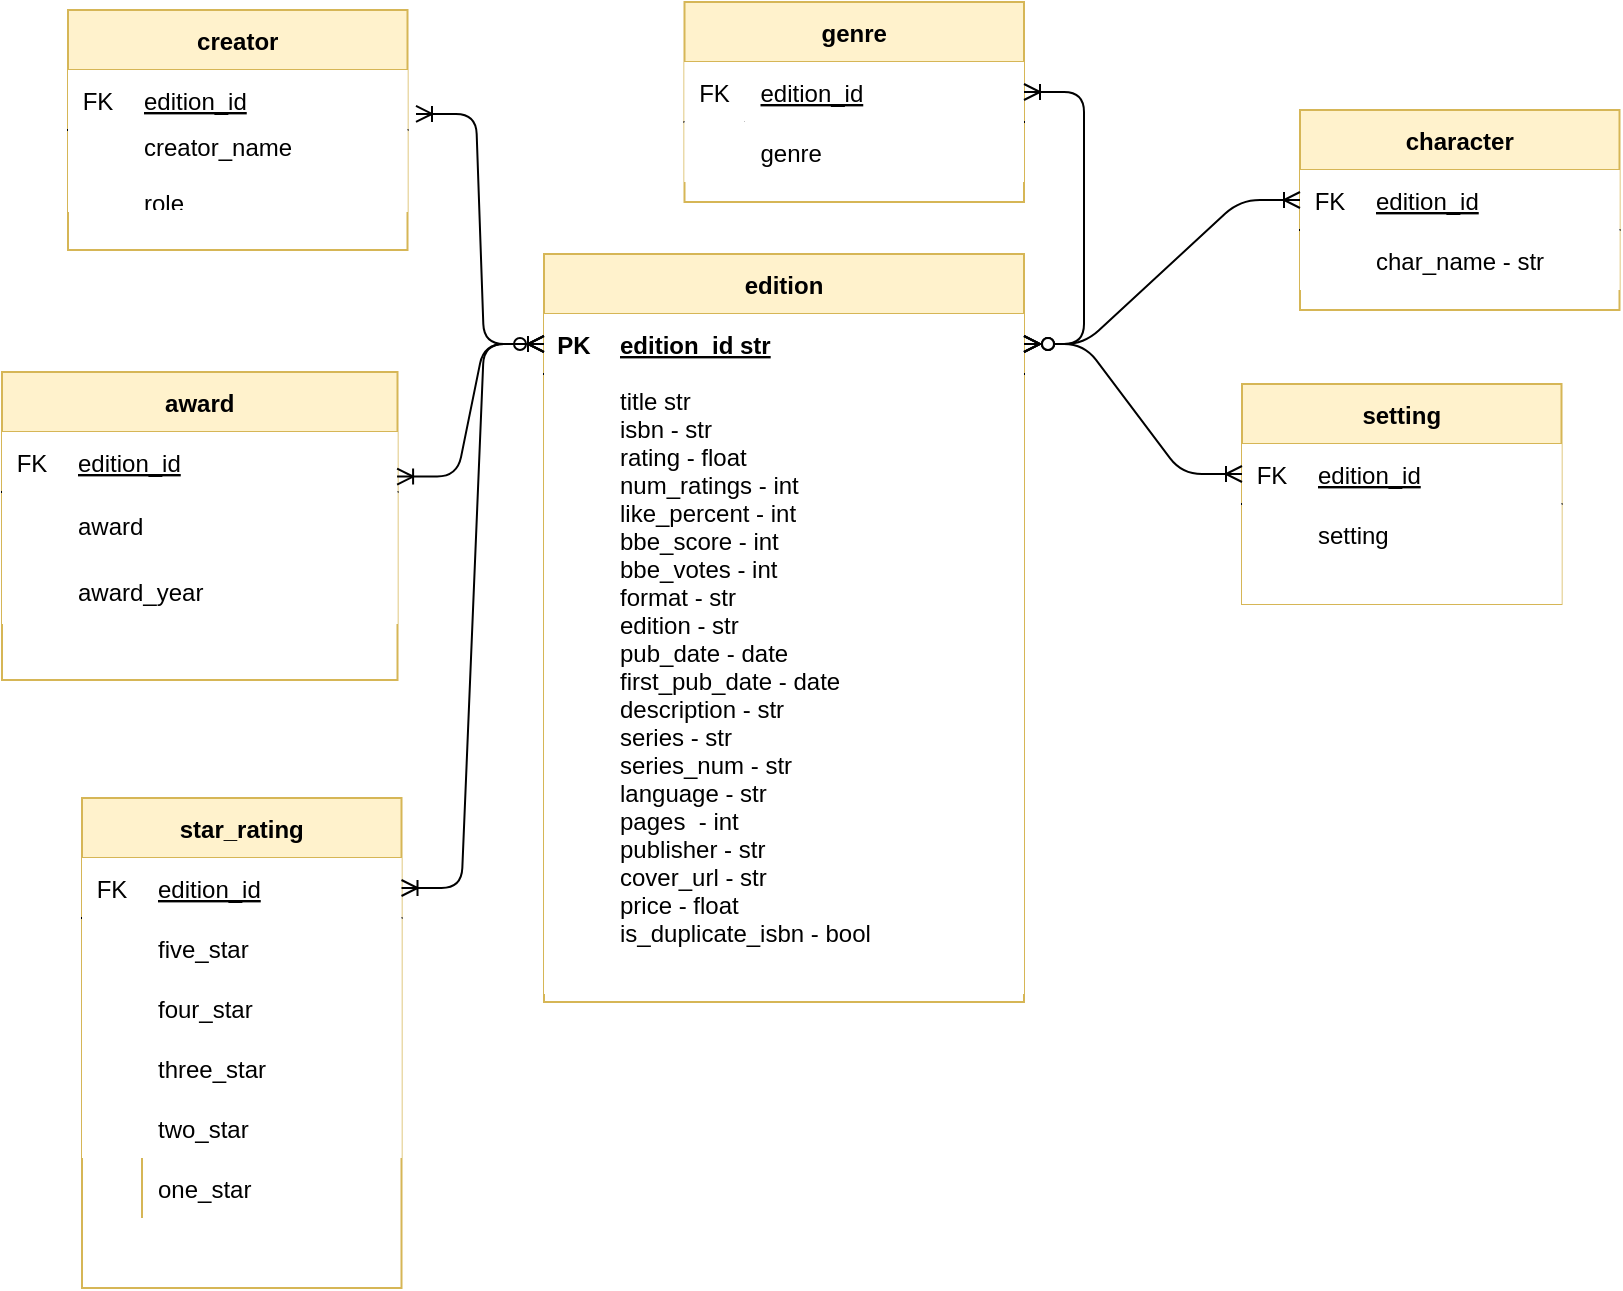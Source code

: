 <mxfile version="21.6.7" type="github">
  <diagram id="R2lEEEUBdFMjLlhIrx00" name="Page-1">
    <mxGraphModel dx="462" dy="1048" grid="0" gridSize="10" guides="1" tooltips="1" connect="1" arrows="1" fold="1" page="0" pageScale="1" pageWidth="850" pageHeight="1100" math="0" shadow="0" extFonts="Permanent Marker^https://fonts.googleapis.com/css?family=Permanent+Marker">
      <root>
        <mxCell id="0" />
        <mxCell id="1" parent="0" />
        <mxCell id="C-vyLk0tnHw3VtMMgP7b-1" value="" style="edgeStyle=entityRelationEdgeStyle;endArrow=ERzeroToMany;startArrow=ERoneToMany;endFill=1;startFill=0;entryX=0;entryY=0.5;entryDx=0;entryDy=0;exitX=1.025;exitY=0.733;exitDx=0;exitDy=0;exitPerimeter=0;" parent="1" source="uuvdcwY7xm3CegUsN7c4-60" target="C-vyLk0tnHw3VtMMgP7b-3" edge="1">
          <mxGeometry width="100" height="100" relative="1" as="geometry">
            <mxPoint x="340" y="720" as="sourcePoint" />
            <mxPoint x="440" y="620" as="targetPoint" />
          </mxGeometry>
        </mxCell>
        <mxCell id="C-vyLk0tnHw3VtMMgP7b-2" value="edition" style="shape=table;startSize=30;container=1;collapsible=1;childLayout=tableLayout;fixedRows=1;rowLines=0;fontStyle=1;align=center;resizeLast=1;fillColor=#fff2cc;strokeColor=#d6b656;" parent="1" vertex="1">
          <mxGeometry x="458" y="90" width="240" height="374" as="geometry" />
        </mxCell>
        <mxCell id="C-vyLk0tnHw3VtMMgP7b-3" value="" style="shape=partialRectangle;collapsible=0;dropTarget=0;pointerEvents=0;points=[[0,0.5],[1,0.5]];portConstraint=eastwest;top=0;left=0;right=0;bottom=1;" parent="C-vyLk0tnHw3VtMMgP7b-2" vertex="1">
          <mxGeometry y="30" width="240" height="30" as="geometry" />
        </mxCell>
        <mxCell id="C-vyLk0tnHw3VtMMgP7b-4" value="PK" style="shape=partialRectangle;overflow=hidden;connectable=0;top=0;left=0;bottom=0;right=0;fontStyle=1;" parent="C-vyLk0tnHw3VtMMgP7b-3" vertex="1">
          <mxGeometry width="30" height="30" as="geometry">
            <mxRectangle width="30" height="30" as="alternateBounds" />
          </mxGeometry>
        </mxCell>
        <mxCell id="C-vyLk0tnHw3VtMMgP7b-5" value="edition_id str" style="shape=partialRectangle;overflow=hidden;connectable=0;top=0;left=0;bottom=0;right=0;align=left;spacingLeft=6;fontStyle=5;" parent="C-vyLk0tnHw3VtMMgP7b-3" vertex="1">
          <mxGeometry x="30" width="210" height="30" as="geometry">
            <mxRectangle width="210" height="30" as="alternateBounds" />
          </mxGeometry>
        </mxCell>
        <mxCell id="C-vyLk0tnHw3VtMMgP7b-9" value="" style="shape=partialRectangle;collapsible=0;dropTarget=0;pointerEvents=0;points=[[0,0.5],[1,0.5]];portConstraint=eastwest;top=0;left=0;right=0;bottom=0;" parent="C-vyLk0tnHw3VtMMgP7b-2" vertex="1">
          <mxGeometry y="60" width="240" height="310" as="geometry" />
        </mxCell>
        <mxCell id="C-vyLk0tnHw3VtMMgP7b-10" value="" style="shape=partialRectangle;overflow=hidden;connectable=0;top=0;left=0;bottom=0;right=0;" parent="C-vyLk0tnHw3VtMMgP7b-9" vertex="1">
          <mxGeometry width="30" height="310" as="geometry">
            <mxRectangle width="30" height="310" as="alternateBounds" />
          </mxGeometry>
        </mxCell>
        <mxCell id="C-vyLk0tnHw3VtMMgP7b-11" value="title str&#xa;isbn - str&#xa;rating - float&#xa;num_ratings - int&#xa;like_percent - int&#xa;bbe_score - int&#xa;bbe_votes - int&#xa;format - str&#xa;edition - str&#xa;pub_date - date&#xa;first_pub_date - date&#xa;description - str&#xa;series - str&#xa;series_num - str&#xa;language - str&#xa;pages  - int&#xa;publisher - str&#xa;cover_url - str&#xa;price - float&#xa;is_duplicate_isbn - bool" style="shape=partialRectangle;overflow=hidden;connectable=0;top=0;left=0;bottom=0;right=0;align=left;spacingLeft=6;verticalAlign=top;" parent="C-vyLk0tnHw3VtMMgP7b-9" vertex="1">
          <mxGeometry x="30" width="210" height="310" as="geometry">
            <mxRectangle width="210" height="310" as="alternateBounds" />
          </mxGeometry>
        </mxCell>
        <mxCell id="C-vyLk0tnHw3VtMMgP7b-23" value="creator" style="shape=table;startSize=30;container=1;collapsible=1;childLayout=tableLayout;fixedRows=1;rowLines=0;fontStyle=1;align=center;resizeLast=1;fillColor=#fff2cc;strokeColor=#d6b656;" parent="1" vertex="1">
          <mxGeometry x="220" y="-32" width="169.75" height="120" as="geometry" />
        </mxCell>
        <mxCell id="uuvdcwY7xm3CegUsN7c4-60" style="shape=partialRectangle;collapsible=0;dropTarget=0;pointerEvents=0;points=[[0,0.5],[1,0.5]];portConstraint=eastwest;top=0;left=0;right=0;bottom=1;" parent="C-vyLk0tnHw3VtMMgP7b-23" vertex="1">
          <mxGeometry y="30" width="169.75" height="30" as="geometry" />
        </mxCell>
        <mxCell id="uuvdcwY7xm3CegUsN7c4-61" value="FK" style="shape=partialRectangle;overflow=hidden;connectable=0;top=0;left=0;bottom=0;right=0;fontStyle=0;" parent="uuvdcwY7xm3CegUsN7c4-60" vertex="1">
          <mxGeometry width="30" height="30" as="geometry">
            <mxRectangle width="30" height="30" as="alternateBounds" />
          </mxGeometry>
        </mxCell>
        <mxCell id="uuvdcwY7xm3CegUsN7c4-62" value="edition_id" style="shape=partialRectangle;overflow=hidden;connectable=0;top=0;left=0;bottom=0;right=0;align=left;spacingLeft=6;fontStyle=4;" parent="uuvdcwY7xm3CegUsN7c4-60" vertex="1">
          <mxGeometry x="30" width="139.75" height="30" as="geometry">
            <mxRectangle width="139.75" height="30" as="alternateBounds" />
          </mxGeometry>
        </mxCell>
        <mxCell id="C-vyLk0tnHw3VtMMgP7b-27" value="" style="shape=partialRectangle;collapsible=0;dropTarget=0;pointerEvents=0;points=[[0,0.5],[1,0.5]];portConstraint=eastwest;top=0;left=0;right=0;bottom=0;" parent="C-vyLk0tnHw3VtMMgP7b-23" vertex="1">
          <mxGeometry y="60" width="169.75" height="41" as="geometry" />
        </mxCell>
        <mxCell id="C-vyLk0tnHw3VtMMgP7b-28" value="" style="shape=partialRectangle;overflow=hidden;connectable=0;top=0;left=0;bottom=0;right=0;" parent="C-vyLk0tnHw3VtMMgP7b-27" vertex="1">
          <mxGeometry width="30" height="41" as="geometry">
            <mxRectangle width="30" height="41" as="alternateBounds" />
          </mxGeometry>
        </mxCell>
        <mxCell id="C-vyLk0tnHw3VtMMgP7b-29" value="creator_name&#xa;&#xa;role" style="shape=partialRectangle;overflow=hidden;connectable=0;top=0;left=0;bottom=0;right=0;align=left;spacingLeft=6;" parent="C-vyLk0tnHw3VtMMgP7b-27" vertex="1">
          <mxGeometry x="30" width="139.75" height="41" as="geometry">
            <mxRectangle width="139.75" height="41" as="alternateBounds" />
          </mxGeometry>
        </mxCell>
        <mxCell id="YFGoI8jdiH5YfzTE92s3-36" value="genre" style="shape=table;startSize=30;container=1;collapsible=1;childLayout=tableLayout;fixedRows=1;rowLines=0;fontStyle=1;align=center;resizeLast=1;fillColor=#fff2cc;strokeColor=#d6b656;" parent="1" vertex="1">
          <mxGeometry x="528.25" y="-36" width="169.75" height="100" as="geometry" />
        </mxCell>
        <mxCell id="YFGoI8jdiH5YfzTE92s3-37" value="" style="shape=partialRectangle;collapsible=0;dropTarget=0;pointerEvents=0;points=[[0,0.5],[1,0.5]];portConstraint=eastwest;top=0;left=0;right=0;bottom=1;" parent="YFGoI8jdiH5YfzTE92s3-36" vertex="1">
          <mxGeometry y="30" width="169.75" height="30" as="geometry" />
        </mxCell>
        <mxCell id="YFGoI8jdiH5YfzTE92s3-38" value="FK" style="shape=partialRectangle;overflow=hidden;connectable=0;top=0;left=0;bottom=0;right=0;fontStyle=0;" parent="YFGoI8jdiH5YfzTE92s3-37" vertex="1">
          <mxGeometry width="30" height="30" as="geometry">
            <mxRectangle width="30" height="30" as="alternateBounds" />
          </mxGeometry>
        </mxCell>
        <mxCell id="YFGoI8jdiH5YfzTE92s3-39" value="edition_id" style="shape=partialRectangle;overflow=hidden;connectable=0;top=0;left=0;bottom=0;right=0;align=left;spacingLeft=6;fontStyle=4;" parent="YFGoI8jdiH5YfzTE92s3-37" vertex="1">
          <mxGeometry x="30" width="139.75" height="30" as="geometry">
            <mxRectangle width="139.75" height="30" as="alternateBounds" />
          </mxGeometry>
        </mxCell>
        <mxCell id="YFGoI8jdiH5YfzTE92s3-40" value="" style="shape=partialRectangle;collapsible=0;dropTarget=0;pointerEvents=0;points=[[0,0.5],[1,0.5]];portConstraint=eastwest;top=0;left=0;right=0;bottom=0;" parent="YFGoI8jdiH5YfzTE92s3-36" vertex="1">
          <mxGeometry y="60" width="169.75" height="30" as="geometry" />
        </mxCell>
        <mxCell id="YFGoI8jdiH5YfzTE92s3-41" value="" style="shape=partialRectangle;overflow=hidden;connectable=0;top=0;left=0;bottom=0;right=0;" parent="YFGoI8jdiH5YfzTE92s3-40" vertex="1">
          <mxGeometry width="30" height="30" as="geometry">
            <mxRectangle width="30" height="30" as="alternateBounds" />
          </mxGeometry>
        </mxCell>
        <mxCell id="YFGoI8jdiH5YfzTE92s3-42" value="genre" style="shape=partialRectangle;overflow=hidden;connectable=0;top=0;left=0;bottom=0;right=0;align=left;spacingLeft=6;" parent="YFGoI8jdiH5YfzTE92s3-40" vertex="1">
          <mxGeometry x="30" width="139.75" height="30" as="geometry">
            <mxRectangle width="139.75" height="30" as="alternateBounds" />
          </mxGeometry>
        </mxCell>
        <mxCell id="YFGoI8jdiH5YfzTE92s3-52" value="character" style="shape=table;startSize=30;container=1;collapsible=1;childLayout=tableLayout;fixedRows=1;rowLines=0;fontStyle=1;align=center;resizeLast=1;fillColor=#fff2cc;strokeColor=#d6b656;" parent="1" vertex="1">
          <mxGeometry x="836" y="18" width="159.75" height="100" as="geometry" />
        </mxCell>
        <mxCell id="YFGoI8jdiH5YfzTE92s3-53" value="" style="shape=partialRectangle;collapsible=0;dropTarget=0;pointerEvents=0;points=[[0,0.5],[1,0.5]];portConstraint=eastwest;top=0;left=0;right=0;bottom=1;" parent="YFGoI8jdiH5YfzTE92s3-52" vertex="1">
          <mxGeometry y="30" width="159.75" height="30" as="geometry" />
        </mxCell>
        <mxCell id="YFGoI8jdiH5YfzTE92s3-54" value="FK" style="shape=partialRectangle;overflow=hidden;connectable=0;top=0;left=0;bottom=0;right=0;fontStyle=0;" parent="YFGoI8jdiH5YfzTE92s3-53" vertex="1">
          <mxGeometry width="30" height="30" as="geometry">
            <mxRectangle width="30" height="30" as="alternateBounds" />
          </mxGeometry>
        </mxCell>
        <mxCell id="YFGoI8jdiH5YfzTE92s3-55" value="edition_id" style="shape=partialRectangle;overflow=hidden;connectable=0;top=0;left=0;bottom=0;right=0;align=left;spacingLeft=6;fontStyle=4;" parent="YFGoI8jdiH5YfzTE92s3-53" vertex="1">
          <mxGeometry x="30" width="129.75" height="30" as="geometry">
            <mxRectangle width="129.75" height="30" as="alternateBounds" />
          </mxGeometry>
        </mxCell>
        <mxCell id="YFGoI8jdiH5YfzTE92s3-56" value="" style="shape=partialRectangle;collapsible=0;dropTarget=0;pointerEvents=0;points=[[0,0.5],[1,0.5]];portConstraint=eastwest;top=0;left=0;right=0;bottom=0;" parent="YFGoI8jdiH5YfzTE92s3-52" vertex="1">
          <mxGeometry y="60" width="159.75" height="30" as="geometry" />
        </mxCell>
        <mxCell id="YFGoI8jdiH5YfzTE92s3-57" value="" style="shape=partialRectangle;overflow=hidden;connectable=0;top=0;left=0;bottom=0;right=0;" parent="YFGoI8jdiH5YfzTE92s3-56" vertex="1">
          <mxGeometry width="30" height="30" as="geometry">
            <mxRectangle width="30" height="30" as="alternateBounds" />
          </mxGeometry>
        </mxCell>
        <mxCell id="YFGoI8jdiH5YfzTE92s3-58" value="char_name - str" style="shape=partialRectangle;overflow=hidden;connectable=0;top=0;left=0;bottom=0;right=0;align=left;spacingLeft=6;" parent="YFGoI8jdiH5YfzTE92s3-56" vertex="1">
          <mxGeometry x="30" width="129.75" height="30" as="geometry">
            <mxRectangle width="129.75" height="30" as="alternateBounds" />
          </mxGeometry>
        </mxCell>
        <mxCell id="YFGoI8jdiH5YfzTE92s3-81" value="" style="group" parent="1" vertex="1" connectable="0">
          <mxGeometry x="187" y="149" width="197.75" height="184" as="geometry" />
        </mxCell>
        <mxCell id="YFGoI8jdiH5YfzTE92s3-19" value="award" style="shape=table;startSize=30;container=1;collapsible=1;childLayout=tableLayout;fixedRows=1;rowLines=0;fontStyle=1;align=center;resizeLast=1;fillColor=#fff2cc;strokeColor=#d6b656;" parent="YFGoI8jdiH5YfzTE92s3-81" vertex="1">
          <mxGeometry width="197.75" height="154" as="geometry" />
        </mxCell>
        <mxCell id="uuvdcwY7xm3CegUsN7c4-63" style="shape=partialRectangle;collapsible=0;dropTarget=0;pointerEvents=0;points=[[0,0.5],[1,0.5]];portConstraint=eastwest;top=0;left=0;right=0;bottom=1;" parent="YFGoI8jdiH5YfzTE92s3-19" vertex="1">
          <mxGeometry y="30" width="197.75" height="30" as="geometry" />
        </mxCell>
        <mxCell id="uuvdcwY7xm3CegUsN7c4-64" value="FK" style="shape=partialRectangle;overflow=hidden;connectable=0;top=0;left=0;bottom=0;right=0;fontStyle=0;" parent="uuvdcwY7xm3CegUsN7c4-63" vertex="1">
          <mxGeometry width="30" height="30" as="geometry">
            <mxRectangle width="30" height="30" as="alternateBounds" />
          </mxGeometry>
        </mxCell>
        <mxCell id="uuvdcwY7xm3CegUsN7c4-65" value="edition_id" style="shape=partialRectangle;overflow=hidden;connectable=0;top=0;left=0;bottom=0;right=0;align=left;spacingLeft=6;fontStyle=4;" parent="uuvdcwY7xm3CegUsN7c4-63" vertex="1">
          <mxGeometry x="30" width="167.75" height="30" as="geometry">
            <mxRectangle width="167.75" height="30" as="alternateBounds" />
          </mxGeometry>
        </mxCell>
        <mxCell id="YFGoI8jdiH5YfzTE92s3-23" value="" style="shape=partialRectangle;collapsible=0;dropTarget=0;pointerEvents=0;points=[[0,0.5],[1,0.5]];portConstraint=eastwest;top=0;left=0;right=0;bottom=0;" parent="YFGoI8jdiH5YfzTE92s3-19" vertex="1">
          <mxGeometry y="60" width="197.75" height="33" as="geometry" />
        </mxCell>
        <mxCell id="YFGoI8jdiH5YfzTE92s3-24" value="" style="shape=partialRectangle;overflow=hidden;connectable=0;top=0;left=0;bottom=0;right=0;" parent="YFGoI8jdiH5YfzTE92s3-23" vertex="1">
          <mxGeometry width="30" height="33" as="geometry">
            <mxRectangle width="30" height="33" as="alternateBounds" />
          </mxGeometry>
        </mxCell>
        <mxCell id="YFGoI8jdiH5YfzTE92s3-25" value="award" style="shape=partialRectangle;overflow=hidden;connectable=0;top=0;left=0;bottom=0;right=0;align=left;spacingLeft=6;" parent="YFGoI8jdiH5YfzTE92s3-23" vertex="1">
          <mxGeometry x="30" width="167.75" height="33" as="geometry">
            <mxRectangle width="167.75" height="33" as="alternateBounds" />
          </mxGeometry>
        </mxCell>
        <mxCell id="uuvdcwY7xm3CegUsN7c4-66" style="shape=partialRectangle;collapsible=0;dropTarget=0;pointerEvents=0;points=[[0,0.5],[1,0.5]];portConstraint=eastwest;top=0;left=0;right=0;bottom=0;" parent="YFGoI8jdiH5YfzTE92s3-19" vertex="1">
          <mxGeometry y="93" width="197.75" height="33" as="geometry" />
        </mxCell>
        <mxCell id="uuvdcwY7xm3CegUsN7c4-67" style="shape=partialRectangle;overflow=hidden;connectable=0;top=0;left=0;bottom=0;right=0;" parent="uuvdcwY7xm3CegUsN7c4-66" vertex="1">
          <mxGeometry width="30" height="33" as="geometry">
            <mxRectangle width="30" height="33" as="alternateBounds" />
          </mxGeometry>
        </mxCell>
        <mxCell id="uuvdcwY7xm3CegUsN7c4-68" value="award_year" style="shape=partialRectangle;overflow=hidden;connectable=0;top=0;left=0;bottom=0;right=0;align=left;spacingLeft=6;" parent="uuvdcwY7xm3CegUsN7c4-66" vertex="1">
          <mxGeometry x="30" width="167.75" height="33" as="geometry">
            <mxRectangle width="167.75" height="33" as="alternateBounds" />
          </mxGeometry>
        </mxCell>
        <mxCell id="AO1zrGgT2cooBu88k1n--1" value="setting" style="shape=table;startSize=30;container=1;collapsible=1;childLayout=tableLayout;fixedRows=1;rowLines=0;fontStyle=1;align=center;resizeLast=1;fillColor=#fff2cc;strokeColor=#d6b656;" parent="1" vertex="1">
          <mxGeometry x="807" y="155" width="159.75" height="110" as="geometry" />
        </mxCell>
        <mxCell id="AO1zrGgT2cooBu88k1n--2" value="" style="shape=partialRectangle;collapsible=0;dropTarget=0;pointerEvents=0;points=[[0,0.5],[1,0.5]];portConstraint=eastwest;top=0;left=0;right=0;bottom=1;" parent="AO1zrGgT2cooBu88k1n--1" vertex="1">
          <mxGeometry y="30" width="159.75" height="30" as="geometry" />
        </mxCell>
        <mxCell id="AO1zrGgT2cooBu88k1n--3" value="FK" style="shape=partialRectangle;overflow=hidden;connectable=0;top=0;left=0;bottom=0;right=0;fontStyle=0;" parent="AO1zrGgT2cooBu88k1n--2" vertex="1">
          <mxGeometry width="30" height="30" as="geometry">
            <mxRectangle width="30" height="30" as="alternateBounds" />
          </mxGeometry>
        </mxCell>
        <mxCell id="AO1zrGgT2cooBu88k1n--4" value="edition_id" style="shape=partialRectangle;overflow=hidden;connectable=0;top=0;left=0;bottom=0;right=0;align=left;spacingLeft=6;fontStyle=4;" parent="AO1zrGgT2cooBu88k1n--2" vertex="1">
          <mxGeometry x="30" width="129.75" height="30" as="geometry">
            <mxRectangle width="129.75" height="30" as="alternateBounds" />
          </mxGeometry>
        </mxCell>
        <mxCell id="AO1zrGgT2cooBu88k1n--5" value="" style="shape=partialRectangle;collapsible=0;dropTarget=0;pointerEvents=0;points=[[0,0.5],[1,0.5]];portConstraint=eastwest;top=0;left=0;right=0;bottom=0;" parent="AO1zrGgT2cooBu88k1n--1" vertex="1">
          <mxGeometry y="60" width="159.75" height="30" as="geometry" />
        </mxCell>
        <mxCell id="AO1zrGgT2cooBu88k1n--6" value="" style="shape=partialRectangle;overflow=hidden;connectable=0;top=0;left=0;bottom=0;right=0;" parent="AO1zrGgT2cooBu88k1n--5" vertex="1">
          <mxGeometry width="30" height="30" as="geometry">
            <mxRectangle width="30" height="30" as="alternateBounds" />
          </mxGeometry>
        </mxCell>
        <mxCell id="AO1zrGgT2cooBu88k1n--7" value="setting" style="shape=partialRectangle;overflow=hidden;connectable=0;top=0;left=0;bottom=0;right=0;align=left;spacingLeft=6;" parent="AO1zrGgT2cooBu88k1n--5" vertex="1">
          <mxGeometry x="30" width="129.75" height="30" as="geometry">
            <mxRectangle width="129.75" height="30" as="alternateBounds" />
          </mxGeometry>
        </mxCell>
        <mxCell id="AO1zrGgT2cooBu88k1n--8" value="" style="shape=partialRectangle;collapsible=0;dropTarget=0;pointerEvents=0;points=[[0,0.5],[1,0.5]];portConstraint=eastwest;top=0;left=0;right=0;bottom=0;" parent="AO1zrGgT2cooBu88k1n--1" vertex="1">
          <mxGeometry y="90" width="159.75" height="20" as="geometry" />
        </mxCell>
        <mxCell id="AO1zrGgT2cooBu88k1n--9" value="" style="shape=partialRectangle;overflow=hidden;connectable=0;top=0;left=0;bottom=0;right=0;" parent="AO1zrGgT2cooBu88k1n--8" vertex="1">
          <mxGeometry width="30" height="20" as="geometry">
            <mxRectangle width="30" height="20" as="alternateBounds" />
          </mxGeometry>
        </mxCell>
        <mxCell id="AO1zrGgT2cooBu88k1n--10" value="" style="shape=partialRectangle;overflow=hidden;connectable=0;top=0;left=0;bottom=0;right=0;align=left;spacingLeft=6;" parent="AO1zrGgT2cooBu88k1n--8" vertex="1">
          <mxGeometry x="30" width="129.75" height="20" as="geometry">
            <mxRectangle width="129.75" height="20" as="alternateBounds" />
          </mxGeometry>
        </mxCell>
        <mxCell id="YFGoI8jdiH5YfzTE92s3-33" value="" style="edgeStyle=entityRelationEdgeStyle;endArrow=ERoneToMany;startArrow=ERoneToMany;endFill=0;startFill=0;entryX=0.999;entryY=0.742;entryDx=0;entryDy=0;entryPerimeter=0;exitX=0;exitY=0.5;exitDx=0;exitDy=0;" parent="1" source="C-vyLk0tnHw3VtMMgP7b-3" target="uuvdcwY7xm3CegUsN7c4-63" edge="1">
          <mxGeometry width="100" height="100" relative="1" as="geometry">
            <mxPoint x="468" y="145" as="sourcePoint" />
            <mxPoint x="453" as="targetPoint" />
          </mxGeometry>
        </mxCell>
        <mxCell id="YFGoI8jdiH5YfzTE92s3-62" value="" style="edgeStyle=entityRelationEdgeStyle;endArrow=ERzeroToMany;startArrow=ERoneToMany;endFill=1;startFill=0;entryX=1;entryY=0.5;entryDx=0;entryDy=0;exitX=0;exitY=0.5;exitDx=0;exitDy=0;" parent="1" source="YFGoI8jdiH5YfzTE92s3-53" target="C-vyLk0tnHw3VtMMgP7b-3" edge="1">
          <mxGeometry width="100" height="100" relative="1" as="geometry">
            <mxPoint x="708" y="49" as="sourcePoint" />
            <mxPoint x="699" y="135" as="targetPoint" />
          </mxGeometry>
        </mxCell>
        <mxCell id="YFGoI8jdiH5YfzTE92s3-43" value="" style="edgeStyle=entityRelationEdgeStyle;endArrow=ERzeroToMany;startArrow=ERoneToMany;endFill=1;startFill=0;exitX=1;exitY=0.5;exitDx=0;exitDy=0;entryX=1;entryY=0.5;entryDx=0;entryDy=0;" parent="1" source="YFGoI8jdiH5YfzTE92s3-37" target="C-vyLk0tnHw3VtMMgP7b-3" edge="1">
          <mxGeometry width="100" height="100" relative="1" as="geometry">
            <mxPoint x="778" y="241" as="sourcePoint" />
            <mxPoint x="708" y="145" as="targetPoint" />
          </mxGeometry>
        </mxCell>
        <mxCell id="C-vyLk0tnHw3VtMMgP7b-12" value="" style="edgeStyle=entityRelationEdgeStyle;endArrow=ERzeroToMany;startArrow=ERoneToMany;endFill=1;startFill=0;entryX=1;entryY=0.5;entryDx=0;entryDy=0;exitX=0;exitY=0.5;exitDx=0;exitDy=0;" parent="1" source="AO1zrGgT2cooBu88k1n--2" target="C-vyLk0tnHw3VtMMgP7b-3" edge="1">
          <mxGeometry width="100" height="100" relative="1" as="geometry">
            <mxPoint x="772" y="260.13" as="sourcePoint" />
            <mxPoint x="715" y="90" as="targetPoint" />
          </mxGeometry>
        </mxCell>
        <mxCell id="uuvdcwY7xm3CegUsN7c4-21" value="star_rating" style="shape=table;startSize=30;container=1;collapsible=1;childLayout=tableLayout;fixedRows=1;rowLines=0;fontStyle=1;align=center;resizeLast=1;fillColor=#fff2cc;strokeColor=#d6b656;" parent="1" vertex="1">
          <mxGeometry x="227" y="362" width="159.75" height="245" as="geometry" />
        </mxCell>
        <mxCell id="uuvdcwY7xm3CegUsN7c4-69" style="shape=partialRectangle;collapsible=0;dropTarget=0;pointerEvents=0;points=[[0,0.5],[1,0.5]];portConstraint=eastwest;top=0;left=0;right=0;bottom=1;" parent="uuvdcwY7xm3CegUsN7c4-21" vertex="1">
          <mxGeometry y="30" width="159.75" height="30" as="geometry" />
        </mxCell>
        <mxCell id="uuvdcwY7xm3CegUsN7c4-70" value="FK" style="shape=partialRectangle;overflow=hidden;connectable=0;top=0;left=0;bottom=0;right=0;fontStyle=0;" parent="uuvdcwY7xm3CegUsN7c4-69" vertex="1">
          <mxGeometry width="30" height="30" as="geometry">
            <mxRectangle width="30" height="30" as="alternateBounds" />
          </mxGeometry>
        </mxCell>
        <mxCell id="uuvdcwY7xm3CegUsN7c4-71" value="edition_id" style="shape=partialRectangle;overflow=hidden;connectable=0;top=0;left=0;bottom=0;right=0;align=left;spacingLeft=6;fontStyle=4;" parent="uuvdcwY7xm3CegUsN7c4-69" vertex="1">
          <mxGeometry x="30" width="129.75" height="30" as="geometry">
            <mxRectangle width="129.75" height="30" as="alternateBounds" />
          </mxGeometry>
        </mxCell>
        <mxCell id="uuvdcwY7xm3CegUsN7c4-25" value="" style="shape=partialRectangle;collapsible=0;dropTarget=0;pointerEvents=0;points=[[0,0.5],[1,0.5]];portConstraint=eastwest;top=0;left=0;right=0;bottom=0;" parent="uuvdcwY7xm3CegUsN7c4-21" vertex="1">
          <mxGeometry y="60" width="159.75" height="30" as="geometry" />
        </mxCell>
        <mxCell id="uuvdcwY7xm3CegUsN7c4-26" value="" style="shape=partialRectangle;overflow=hidden;connectable=0;top=0;left=0;bottom=0;right=0;" parent="uuvdcwY7xm3CegUsN7c4-25" vertex="1">
          <mxGeometry width="30" height="30" as="geometry">
            <mxRectangle width="30" height="30" as="alternateBounds" />
          </mxGeometry>
        </mxCell>
        <mxCell id="uuvdcwY7xm3CegUsN7c4-27" value="five_star" style="shape=partialRectangle;overflow=hidden;connectable=0;top=0;left=0;bottom=0;right=0;align=left;spacingLeft=6;" parent="uuvdcwY7xm3CegUsN7c4-25" vertex="1">
          <mxGeometry x="30" width="129.75" height="30" as="geometry">
            <mxRectangle width="129.75" height="30" as="alternateBounds" />
          </mxGeometry>
        </mxCell>
        <mxCell id="uuvdcwY7xm3CegUsN7c4-28" value="" style="shape=partialRectangle;collapsible=0;dropTarget=0;pointerEvents=0;points=[[0,0.5],[1,0.5]];portConstraint=eastwest;top=0;left=0;right=0;bottom=0;" parent="uuvdcwY7xm3CegUsN7c4-21" vertex="1">
          <mxGeometry y="90" width="159.75" height="30" as="geometry" />
        </mxCell>
        <mxCell id="uuvdcwY7xm3CegUsN7c4-29" value="" style="shape=partialRectangle;overflow=hidden;connectable=0;top=0;left=0;bottom=0;right=0;" parent="uuvdcwY7xm3CegUsN7c4-28" vertex="1">
          <mxGeometry width="30" height="30" as="geometry">
            <mxRectangle width="30" height="30" as="alternateBounds" />
          </mxGeometry>
        </mxCell>
        <mxCell id="uuvdcwY7xm3CegUsN7c4-30" value="four_star" style="shape=partialRectangle;overflow=hidden;connectable=0;top=0;left=0;bottom=0;right=0;align=left;spacingLeft=6;" parent="uuvdcwY7xm3CegUsN7c4-28" vertex="1">
          <mxGeometry x="30" width="129.75" height="30" as="geometry">
            <mxRectangle width="129.75" height="30" as="alternateBounds" />
          </mxGeometry>
        </mxCell>
        <mxCell id="uuvdcwY7xm3CegUsN7c4-31" style="shape=partialRectangle;collapsible=0;dropTarget=0;pointerEvents=0;points=[[0,0.5],[1,0.5]];portConstraint=eastwest;top=0;left=0;right=0;bottom=0;" parent="uuvdcwY7xm3CegUsN7c4-21" vertex="1">
          <mxGeometry y="120" width="159.75" height="30" as="geometry" />
        </mxCell>
        <mxCell id="uuvdcwY7xm3CegUsN7c4-32" style="shape=partialRectangle;overflow=hidden;connectable=0;top=0;left=0;bottom=0;right=0;" parent="uuvdcwY7xm3CegUsN7c4-31" vertex="1">
          <mxGeometry width="30" height="30" as="geometry">
            <mxRectangle width="30" height="30" as="alternateBounds" />
          </mxGeometry>
        </mxCell>
        <mxCell id="uuvdcwY7xm3CegUsN7c4-33" value="three_star" style="shape=partialRectangle;overflow=hidden;connectable=0;top=0;left=0;bottom=0;right=0;align=left;spacingLeft=6;" parent="uuvdcwY7xm3CegUsN7c4-31" vertex="1">
          <mxGeometry x="30" width="129.75" height="30" as="geometry">
            <mxRectangle width="129.75" height="30" as="alternateBounds" />
          </mxGeometry>
        </mxCell>
        <mxCell id="uuvdcwY7xm3CegUsN7c4-34" style="shape=partialRectangle;collapsible=0;dropTarget=0;pointerEvents=0;points=[[0,0.5],[1,0.5]];portConstraint=eastwest;top=0;left=0;right=0;bottom=0;" parent="uuvdcwY7xm3CegUsN7c4-21" vertex="1">
          <mxGeometry y="150" width="159.75" height="30" as="geometry" />
        </mxCell>
        <mxCell id="uuvdcwY7xm3CegUsN7c4-35" style="shape=partialRectangle;overflow=hidden;connectable=0;top=0;left=0;bottom=0;right=0;" parent="uuvdcwY7xm3CegUsN7c4-34" vertex="1">
          <mxGeometry width="30" height="30" as="geometry">
            <mxRectangle width="30" height="30" as="alternateBounds" />
          </mxGeometry>
        </mxCell>
        <mxCell id="uuvdcwY7xm3CegUsN7c4-36" value="two_star" style="shape=partialRectangle;overflow=hidden;connectable=0;top=0;left=0;bottom=0;right=0;align=left;spacingLeft=6;" parent="uuvdcwY7xm3CegUsN7c4-34" vertex="1">
          <mxGeometry x="30" width="129.75" height="30" as="geometry">
            <mxRectangle width="129.75" height="30" as="alternateBounds" />
          </mxGeometry>
        </mxCell>
        <mxCell id="uuvdcwY7xm3CegUsN7c4-37" style="shape=partialRectangle;collapsible=0;dropTarget=0;pointerEvents=0;fillColor=none;points=[[0,0.5],[1,0.5]];portConstraint=eastwest;top=0;left=0;right=0;bottom=0;" parent="uuvdcwY7xm3CegUsN7c4-21" vertex="1">
          <mxGeometry y="180" width="159.75" height="30" as="geometry" />
        </mxCell>
        <mxCell id="uuvdcwY7xm3CegUsN7c4-38" style="shape=partialRectangle;overflow=hidden;connectable=0;fillColor=none;top=0;left=0;bottom=0;right=0;" parent="uuvdcwY7xm3CegUsN7c4-37" vertex="1">
          <mxGeometry width="30" height="30" as="geometry">
            <mxRectangle width="30" height="30" as="alternateBounds" />
          </mxGeometry>
        </mxCell>
        <mxCell id="uuvdcwY7xm3CegUsN7c4-39" value="one_star" style="shape=partialRectangle;overflow=hidden;connectable=0;fillColor=none;top=0;left=0;bottom=0;right=0;align=left;spacingLeft=6;" parent="uuvdcwY7xm3CegUsN7c4-37" vertex="1">
          <mxGeometry x="30" width="129.75" height="30" as="geometry">
            <mxRectangle width="129.75" height="30" as="alternateBounds" />
          </mxGeometry>
        </mxCell>
        <mxCell id="uuvdcwY7xm3CegUsN7c4-53" value="" style="edgeStyle=entityRelationEdgeStyle;endArrow=ERoneToMany;startArrow=ERoneToMany;endFill=0;startFill=0;entryX=1;entryY=0.5;entryDx=0;entryDy=0;exitX=0;exitY=0.5;exitDx=0;exitDy=0;" parent="1" source="C-vyLk0tnHw3VtMMgP7b-3" target="uuvdcwY7xm3CegUsN7c4-69" edge="1">
          <mxGeometry width="100" height="100" relative="1" as="geometry">
            <mxPoint x="468" y="145" as="sourcePoint" />
            <mxPoint x="395" y="275" as="targetPoint" />
          </mxGeometry>
        </mxCell>
      </root>
    </mxGraphModel>
  </diagram>
</mxfile>
